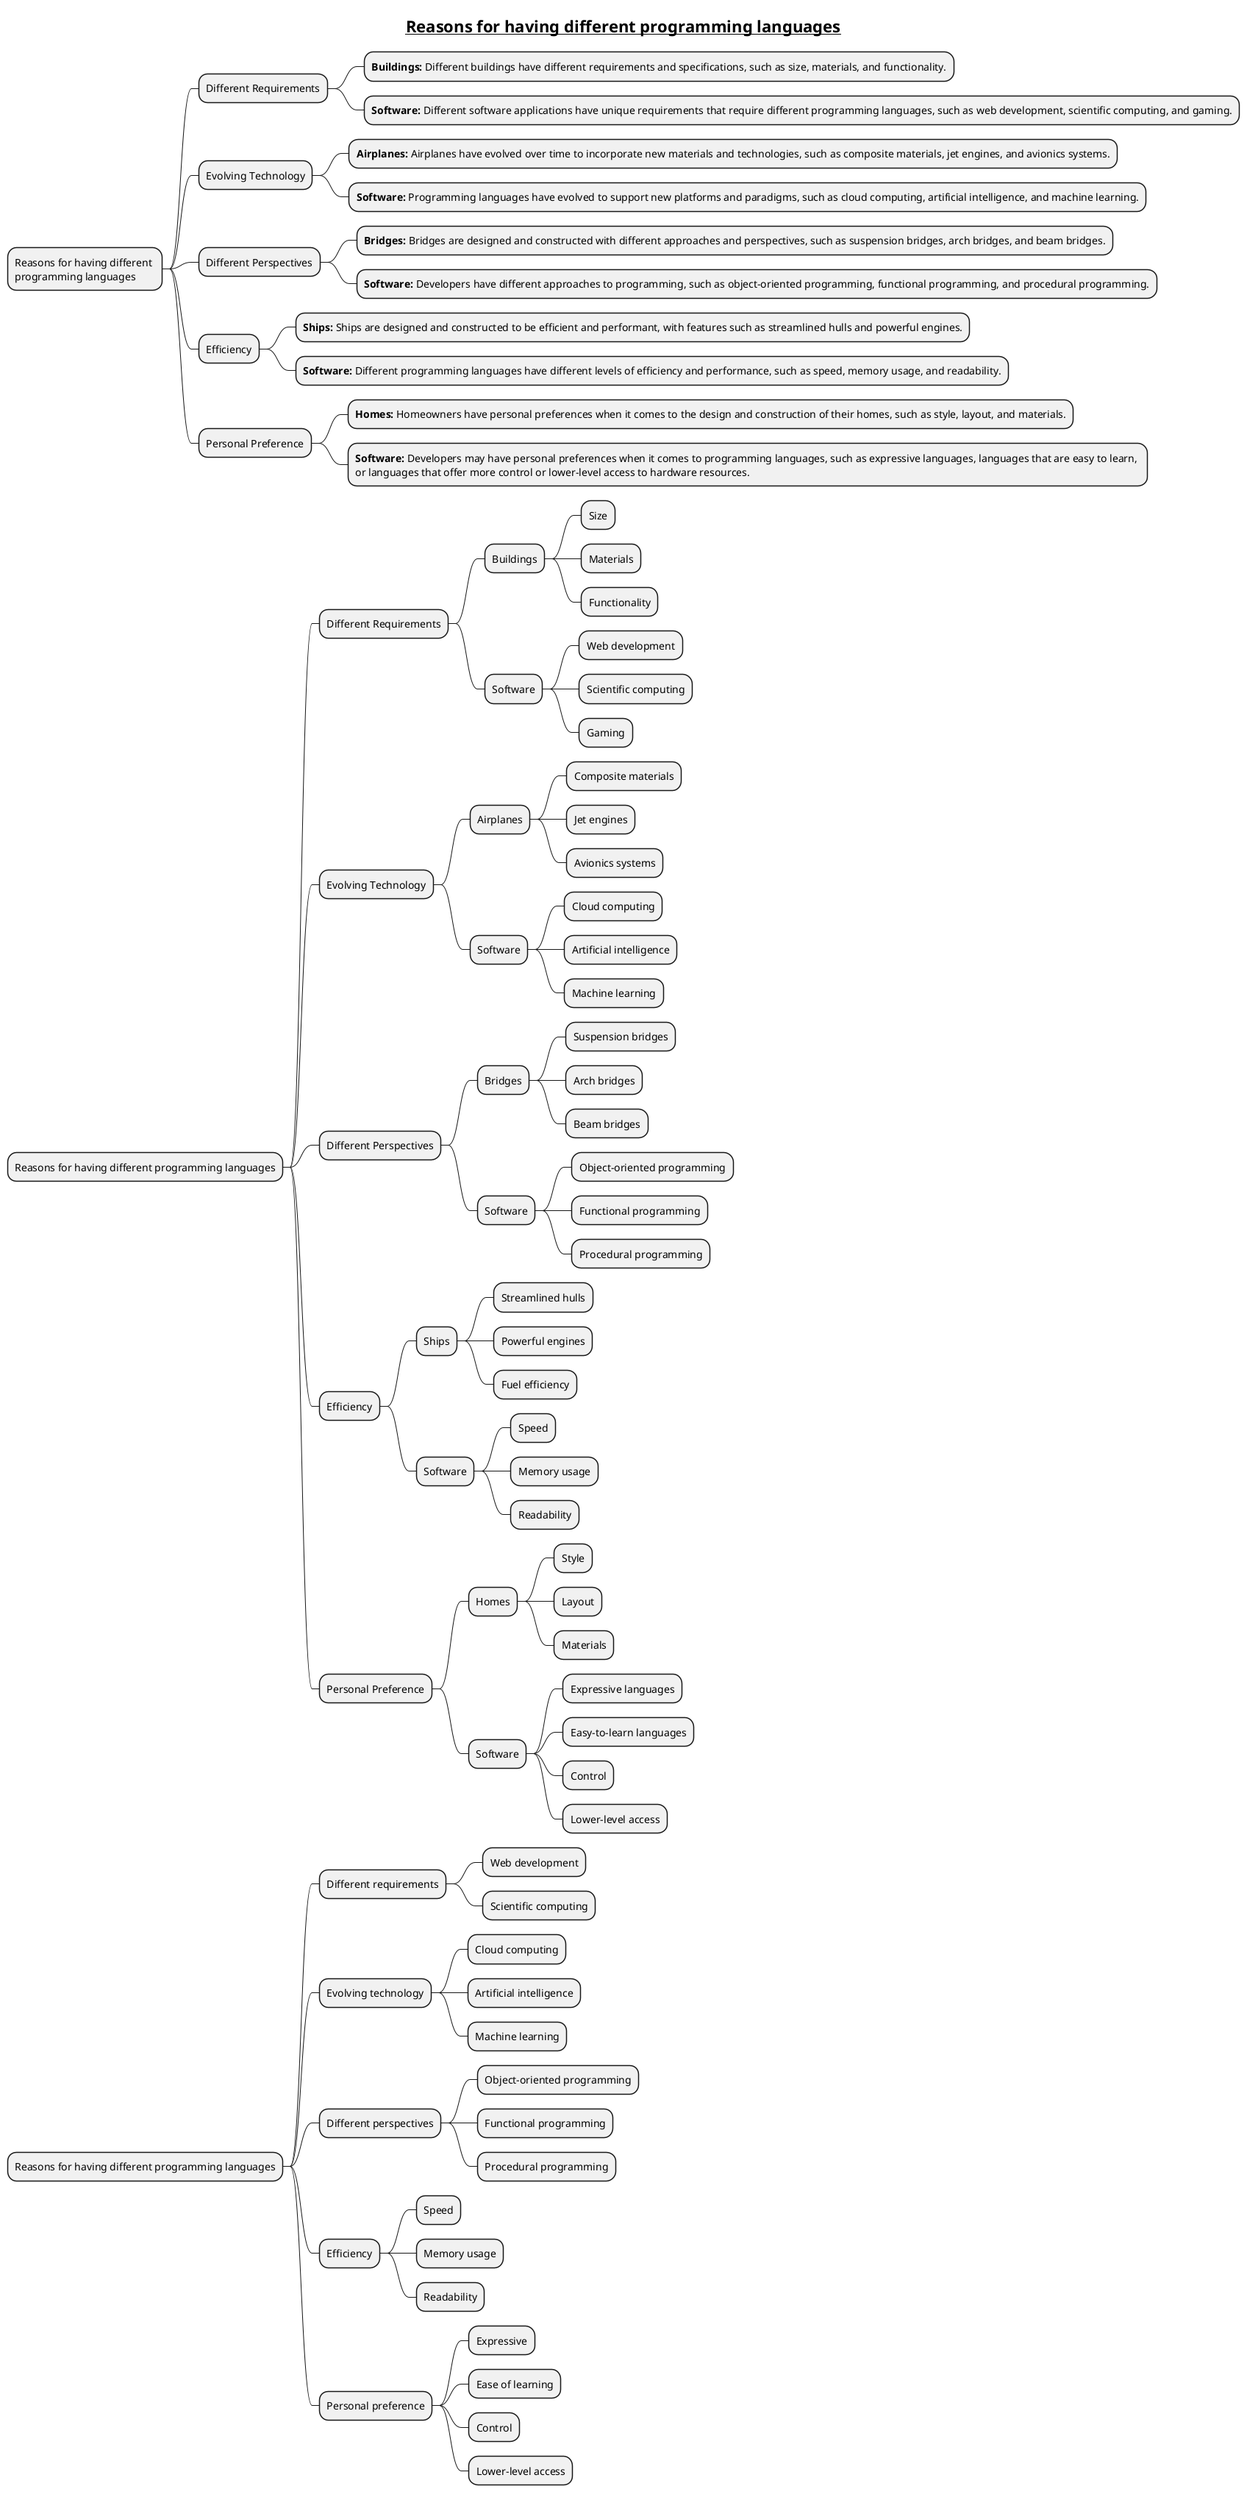 @startmindmap
title = __Reasons for having different programming languages__

* Reasons for having different \nprogramming languages
** Different Requirements
*** **Buildings:** Different buildings have different requirements and specifications, such as size, materials, and functionality.
*** **Software:** Different software applications have unique requirements that require different programming languages, such as web development, scientific computing, and gaming.
** Evolving Technology
*** **Airplanes:** Airplanes have evolved over time to incorporate new materials and technologies, such as composite materials, jet engines, and avionics systems.
*** **Software:** Programming languages have evolved to support new platforms and paradigms, such as cloud computing, artificial intelligence, and machine learning.
** Different Perspectives
*** **Bridges:** Bridges are designed and constructed with different approaches and perspectives, such as suspension bridges, arch bridges, and beam bridges.
*** **Software:** Developers have different approaches to programming, such as object-oriented programming, functional programming, and procedural programming.
** Efficiency
*** **Ships:** Ships are designed and constructed to be efficient and performant, with features such as streamlined hulls and powerful engines.
*** **Software:** Different programming languages have different levels of efficiency and performance, such as speed, memory usage, and readability.
** Personal Preference
*** **Homes:** Homeowners have personal preferences when it comes to the design and construction of their homes, such as style, layout, and materials.
*** **Software:** Developers may have personal preferences when it comes to programming languages, such as expressive languages, languages that are easy to learn, \nor languages that offer more control or lower-level access to hardware resources.

* Reasons for having different programming languages
** Different Requirements
*** Buildings
**** Size
**** Materials
**** Functionality
*** Software
**** Web development
**** Scientific computing
**** Gaming
** Evolving Technology
*** Airplanes
**** Composite materials
**** Jet engines
**** Avionics systems
*** Software
**** Cloud computing
**** Artificial intelligence
**** Machine learning
** Different Perspectives
*** Bridges
**** Suspension bridges
**** Arch bridges
**** Beam bridges
*** Software
**** Object-oriented programming
**** Functional programming
**** Procedural programming
** Efficiency
*** Ships
**** Streamlined hulls
**** Powerful engines
**** Fuel efficiency
*** Software
**** Speed
**** Memory usage
**** Readability
** Personal Preference
*** Homes
**** Style
**** Layout
**** Materials
*** Software
**** Expressive languages
**** Easy-to-learn languages
**** Control
**** Lower-level access


* Reasons for having different programming languages
** Different requirements
*** Web development
*** Scientific computing
** Evolving technology
*** Cloud computing
*** Artificial intelligence
*** Machine learning
** Different perspectives
*** Object-oriented programming
*** Functional programming
*** Procedural programming
** Efficiency
*** Speed
*** Memory usage
*** Readability
** Personal preference
*** Expressive
*** Ease of learning
*** Control
*** Lower-level access
@endmindmap

